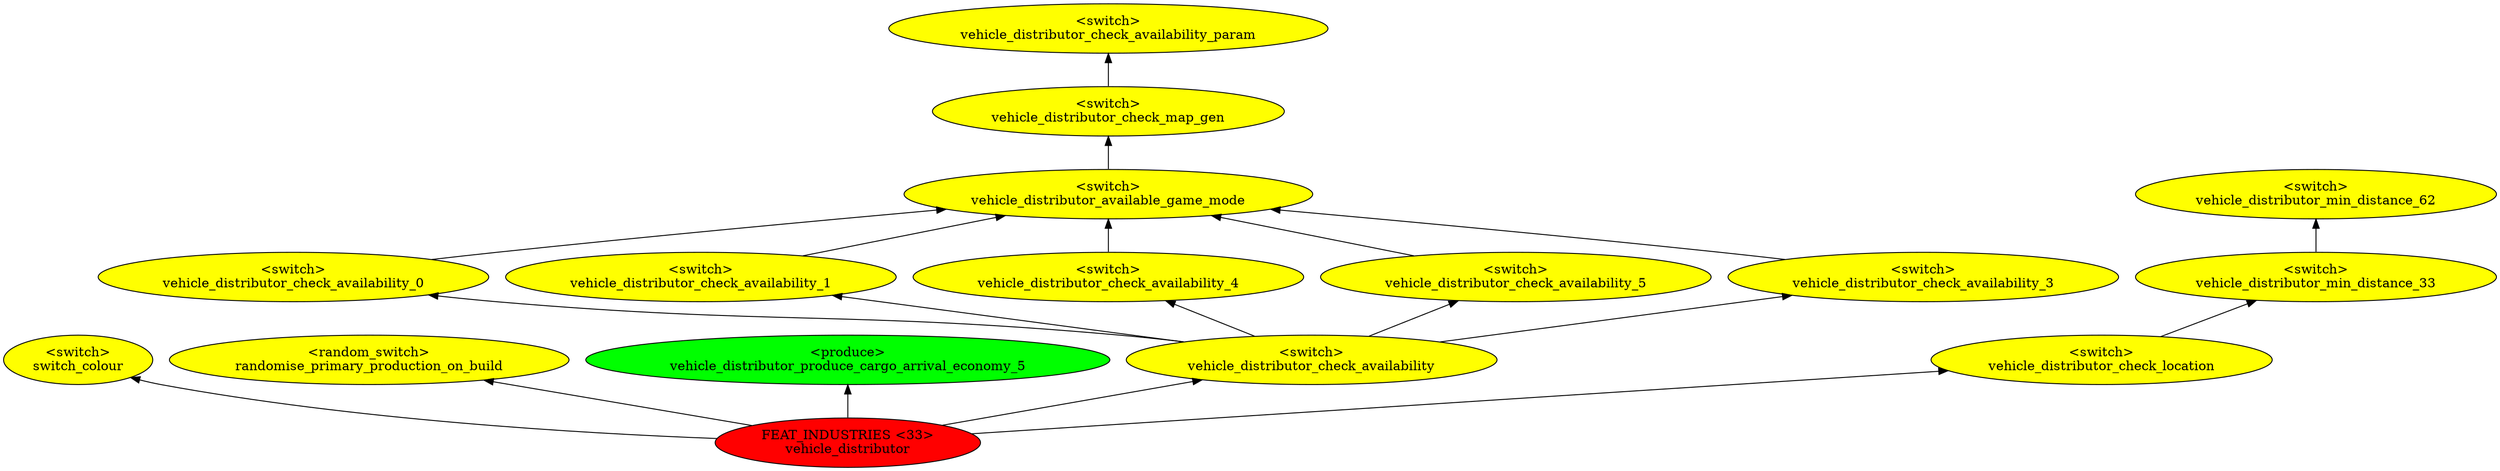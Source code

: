 digraph {
rankdir="BT"
switch_colour [fillcolor=yellow style="filled" label="<switch>\nswitch_colour"]
randomise_primary_production_on_build [fillcolor=yellow style="filled" label="<random_switch>\nrandomise_primary_production_on_build"]
vehicle_distributor_produce_cargo_arrival_economy_5 [fillcolor=green style="filled" label="<produce>\nvehicle_distributor_produce_cargo_arrival_economy_5"]
vehicle_distributor_check_availability_param [fillcolor=yellow style="filled" label="<switch>\nvehicle_distributor_check_availability_param"]
vehicle_distributor_check_map_gen [fillcolor=yellow style="filled" label="<switch>\nvehicle_distributor_check_map_gen"]
vehicle_distributor_available_game_mode [fillcolor=yellow style="filled" label="<switch>\nvehicle_distributor_available_game_mode"]
vehicle_distributor_check_availability_0 [fillcolor=yellow style="filled" label="<switch>\nvehicle_distributor_check_availability_0"]
vehicle_distributor_check_availability_1 [fillcolor=yellow style="filled" label="<switch>\nvehicle_distributor_check_availability_1"]
vehicle_distributor_check_availability_4 [fillcolor=yellow style="filled" label="<switch>\nvehicle_distributor_check_availability_4"]
vehicle_distributor_check_availability_5 [fillcolor=yellow style="filled" label="<switch>\nvehicle_distributor_check_availability_5"]
vehicle_distributor_check_availability_3 [fillcolor=yellow style="filled" label="<switch>\nvehicle_distributor_check_availability_3"]
vehicle_distributor_check_availability [fillcolor=yellow style="filled" label="<switch>\nvehicle_distributor_check_availability"]
vehicle_distributor_min_distance_62 [fillcolor=yellow style="filled" label="<switch>\nvehicle_distributor_min_distance_62"]
vehicle_distributor_min_distance_33 [fillcolor=yellow style="filled" label="<switch>\nvehicle_distributor_min_distance_33"]
vehicle_distributor_check_location [fillcolor=yellow style="filled" label="<switch>\nvehicle_distributor_check_location"]
vehicle_distributor [fillcolor=red style="filled" label="FEAT_INDUSTRIES <33>\nvehicle_distributor"]
vehicle_distributor_check_availability_3->vehicle_distributor_available_game_mode
vehicle_distributor->switch_colour
vehicle_distributor->vehicle_distributor_produce_cargo_arrival_economy_5
vehicle_distributor_check_availability->vehicle_distributor_check_availability_5
vehicle_distributor_available_game_mode->vehicle_distributor_check_map_gen
vehicle_distributor->randomise_primary_production_on_build
vehicle_distributor->vehicle_distributor_check_location
vehicle_distributor_check_availability_1->vehicle_distributor_available_game_mode
vehicle_distributor_check_availability_5->vehicle_distributor_available_game_mode
vehicle_distributor_check_availability_0->vehicle_distributor_available_game_mode
vehicle_distributor->vehicle_distributor_check_availability
vehicle_distributor_min_distance_33->vehicle_distributor_min_distance_62
vehicle_distributor_check_availability->vehicle_distributor_check_availability_4
vehicle_distributor_check_availability_4->vehicle_distributor_available_game_mode
vehicle_distributor_check_availability->vehicle_distributor_check_availability_3
vehicle_distributor_check_map_gen->vehicle_distributor_check_availability_param
vehicle_distributor_check_location->vehicle_distributor_min_distance_33
vehicle_distributor_check_availability->vehicle_distributor_check_availability_0
vehicle_distributor_check_availability->vehicle_distributor_check_availability_1
}

